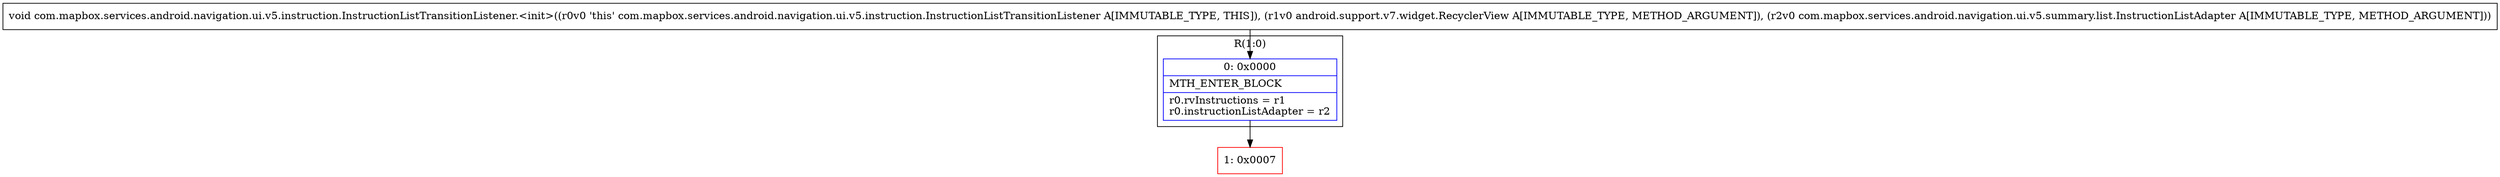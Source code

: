 digraph "CFG forcom.mapbox.services.android.navigation.ui.v5.instruction.InstructionListTransitionListener.\<init\>(Landroid\/support\/v7\/widget\/RecyclerView;Lcom\/mapbox\/services\/android\/navigation\/ui\/v5\/summary\/list\/InstructionListAdapter;)V" {
subgraph cluster_Region_1959303028 {
label = "R(1:0)";
node [shape=record,color=blue];
Node_0 [shape=record,label="{0\:\ 0x0000|MTH_ENTER_BLOCK\l|r0.rvInstructions = r1\lr0.instructionListAdapter = r2\l}"];
}
Node_1 [shape=record,color=red,label="{1\:\ 0x0007}"];
MethodNode[shape=record,label="{void com.mapbox.services.android.navigation.ui.v5.instruction.InstructionListTransitionListener.\<init\>((r0v0 'this' com.mapbox.services.android.navigation.ui.v5.instruction.InstructionListTransitionListener A[IMMUTABLE_TYPE, THIS]), (r1v0 android.support.v7.widget.RecyclerView A[IMMUTABLE_TYPE, METHOD_ARGUMENT]), (r2v0 com.mapbox.services.android.navigation.ui.v5.summary.list.InstructionListAdapter A[IMMUTABLE_TYPE, METHOD_ARGUMENT])) }"];
MethodNode -> Node_0;
Node_0 -> Node_1;
}

